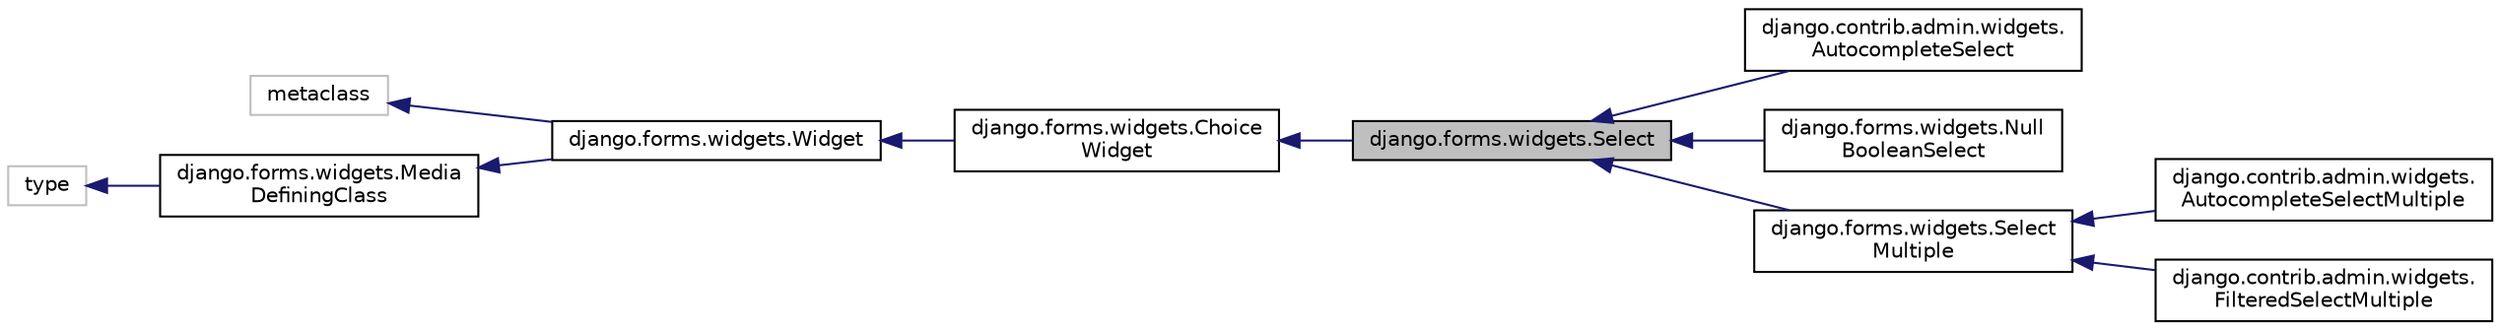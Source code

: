digraph "django.forms.widgets.Select"
{
 // LATEX_PDF_SIZE
  edge [fontname="Helvetica",fontsize="10",labelfontname="Helvetica",labelfontsize="10"];
  node [fontname="Helvetica",fontsize="10",shape=record];
  rankdir="LR";
  Node1 [label="django.forms.widgets.Select",height=0.2,width=0.4,color="black", fillcolor="grey75", style="filled", fontcolor="black",tooltip=" "];
  Node2 -> Node1 [dir="back",color="midnightblue",fontsize="10",style="solid"];
  Node2 [label="django.forms.widgets.Choice\lWidget",height=0.2,width=0.4,color="black", fillcolor="white", style="filled",URL="$classdjango_1_1forms_1_1widgets_1_1_choice_widget.html",tooltip=" "];
  Node3 -> Node2 [dir="back",color="midnightblue",fontsize="10",style="solid"];
  Node3 [label="django.forms.widgets.Widget",height=0.2,width=0.4,color="black", fillcolor="white", style="filled",URL="$classdjango_1_1forms_1_1widgets_1_1_widget.html",tooltip=" "];
  Node4 -> Node3 [dir="back",color="midnightblue",fontsize="10",style="solid"];
  Node4 [label="metaclass",height=0.2,width=0.4,color="grey75", fillcolor="white", style="filled",tooltip=" "];
  Node5 -> Node3 [dir="back",color="midnightblue",fontsize="10",style="solid"];
  Node5 [label="django.forms.widgets.Media\lDefiningClass",height=0.2,width=0.4,color="black", fillcolor="white", style="filled",URL="$classdjango_1_1forms_1_1widgets_1_1_media_defining_class.html",tooltip=" "];
  Node6 -> Node5 [dir="back",color="midnightblue",fontsize="10",style="solid"];
  Node6 [label="type",height=0.2,width=0.4,color="grey75", fillcolor="white", style="filled",tooltip=" "];
  Node1 -> Node7 [dir="back",color="midnightblue",fontsize="10",style="solid"];
  Node7 [label="django.contrib.admin.widgets.\lAutocompleteSelect",height=0.2,width=0.4,color="black", fillcolor="white", style="filled",URL="$classdjango_1_1contrib_1_1admin_1_1widgets_1_1_autocomplete_select.html",tooltip=" "];
  Node1 -> Node8 [dir="back",color="midnightblue",fontsize="10",style="solid"];
  Node8 [label="django.forms.widgets.Null\lBooleanSelect",height=0.2,width=0.4,color="black", fillcolor="white", style="filled",URL="$classdjango_1_1forms_1_1widgets_1_1_null_boolean_select.html",tooltip=" "];
  Node1 -> Node9 [dir="back",color="midnightblue",fontsize="10",style="solid"];
  Node9 [label="django.forms.widgets.Select\lMultiple",height=0.2,width=0.4,color="black", fillcolor="white", style="filled",URL="$classdjango_1_1forms_1_1widgets_1_1_select_multiple.html",tooltip=" "];
  Node9 -> Node10 [dir="back",color="midnightblue",fontsize="10",style="solid"];
  Node10 [label="django.contrib.admin.widgets.\lAutocompleteSelectMultiple",height=0.2,width=0.4,color="black", fillcolor="white", style="filled",URL="$classdjango_1_1contrib_1_1admin_1_1widgets_1_1_autocomplete_select_multiple.html",tooltip=" "];
  Node9 -> Node11 [dir="back",color="midnightblue",fontsize="10",style="solid"];
  Node11 [label="django.contrib.admin.widgets.\lFilteredSelectMultiple",height=0.2,width=0.4,color="black", fillcolor="white", style="filled",URL="$classdjango_1_1contrib_1_1admin_1_1widgets_1_1_filtered_select_multiple.html",tooltip=" "];
}

